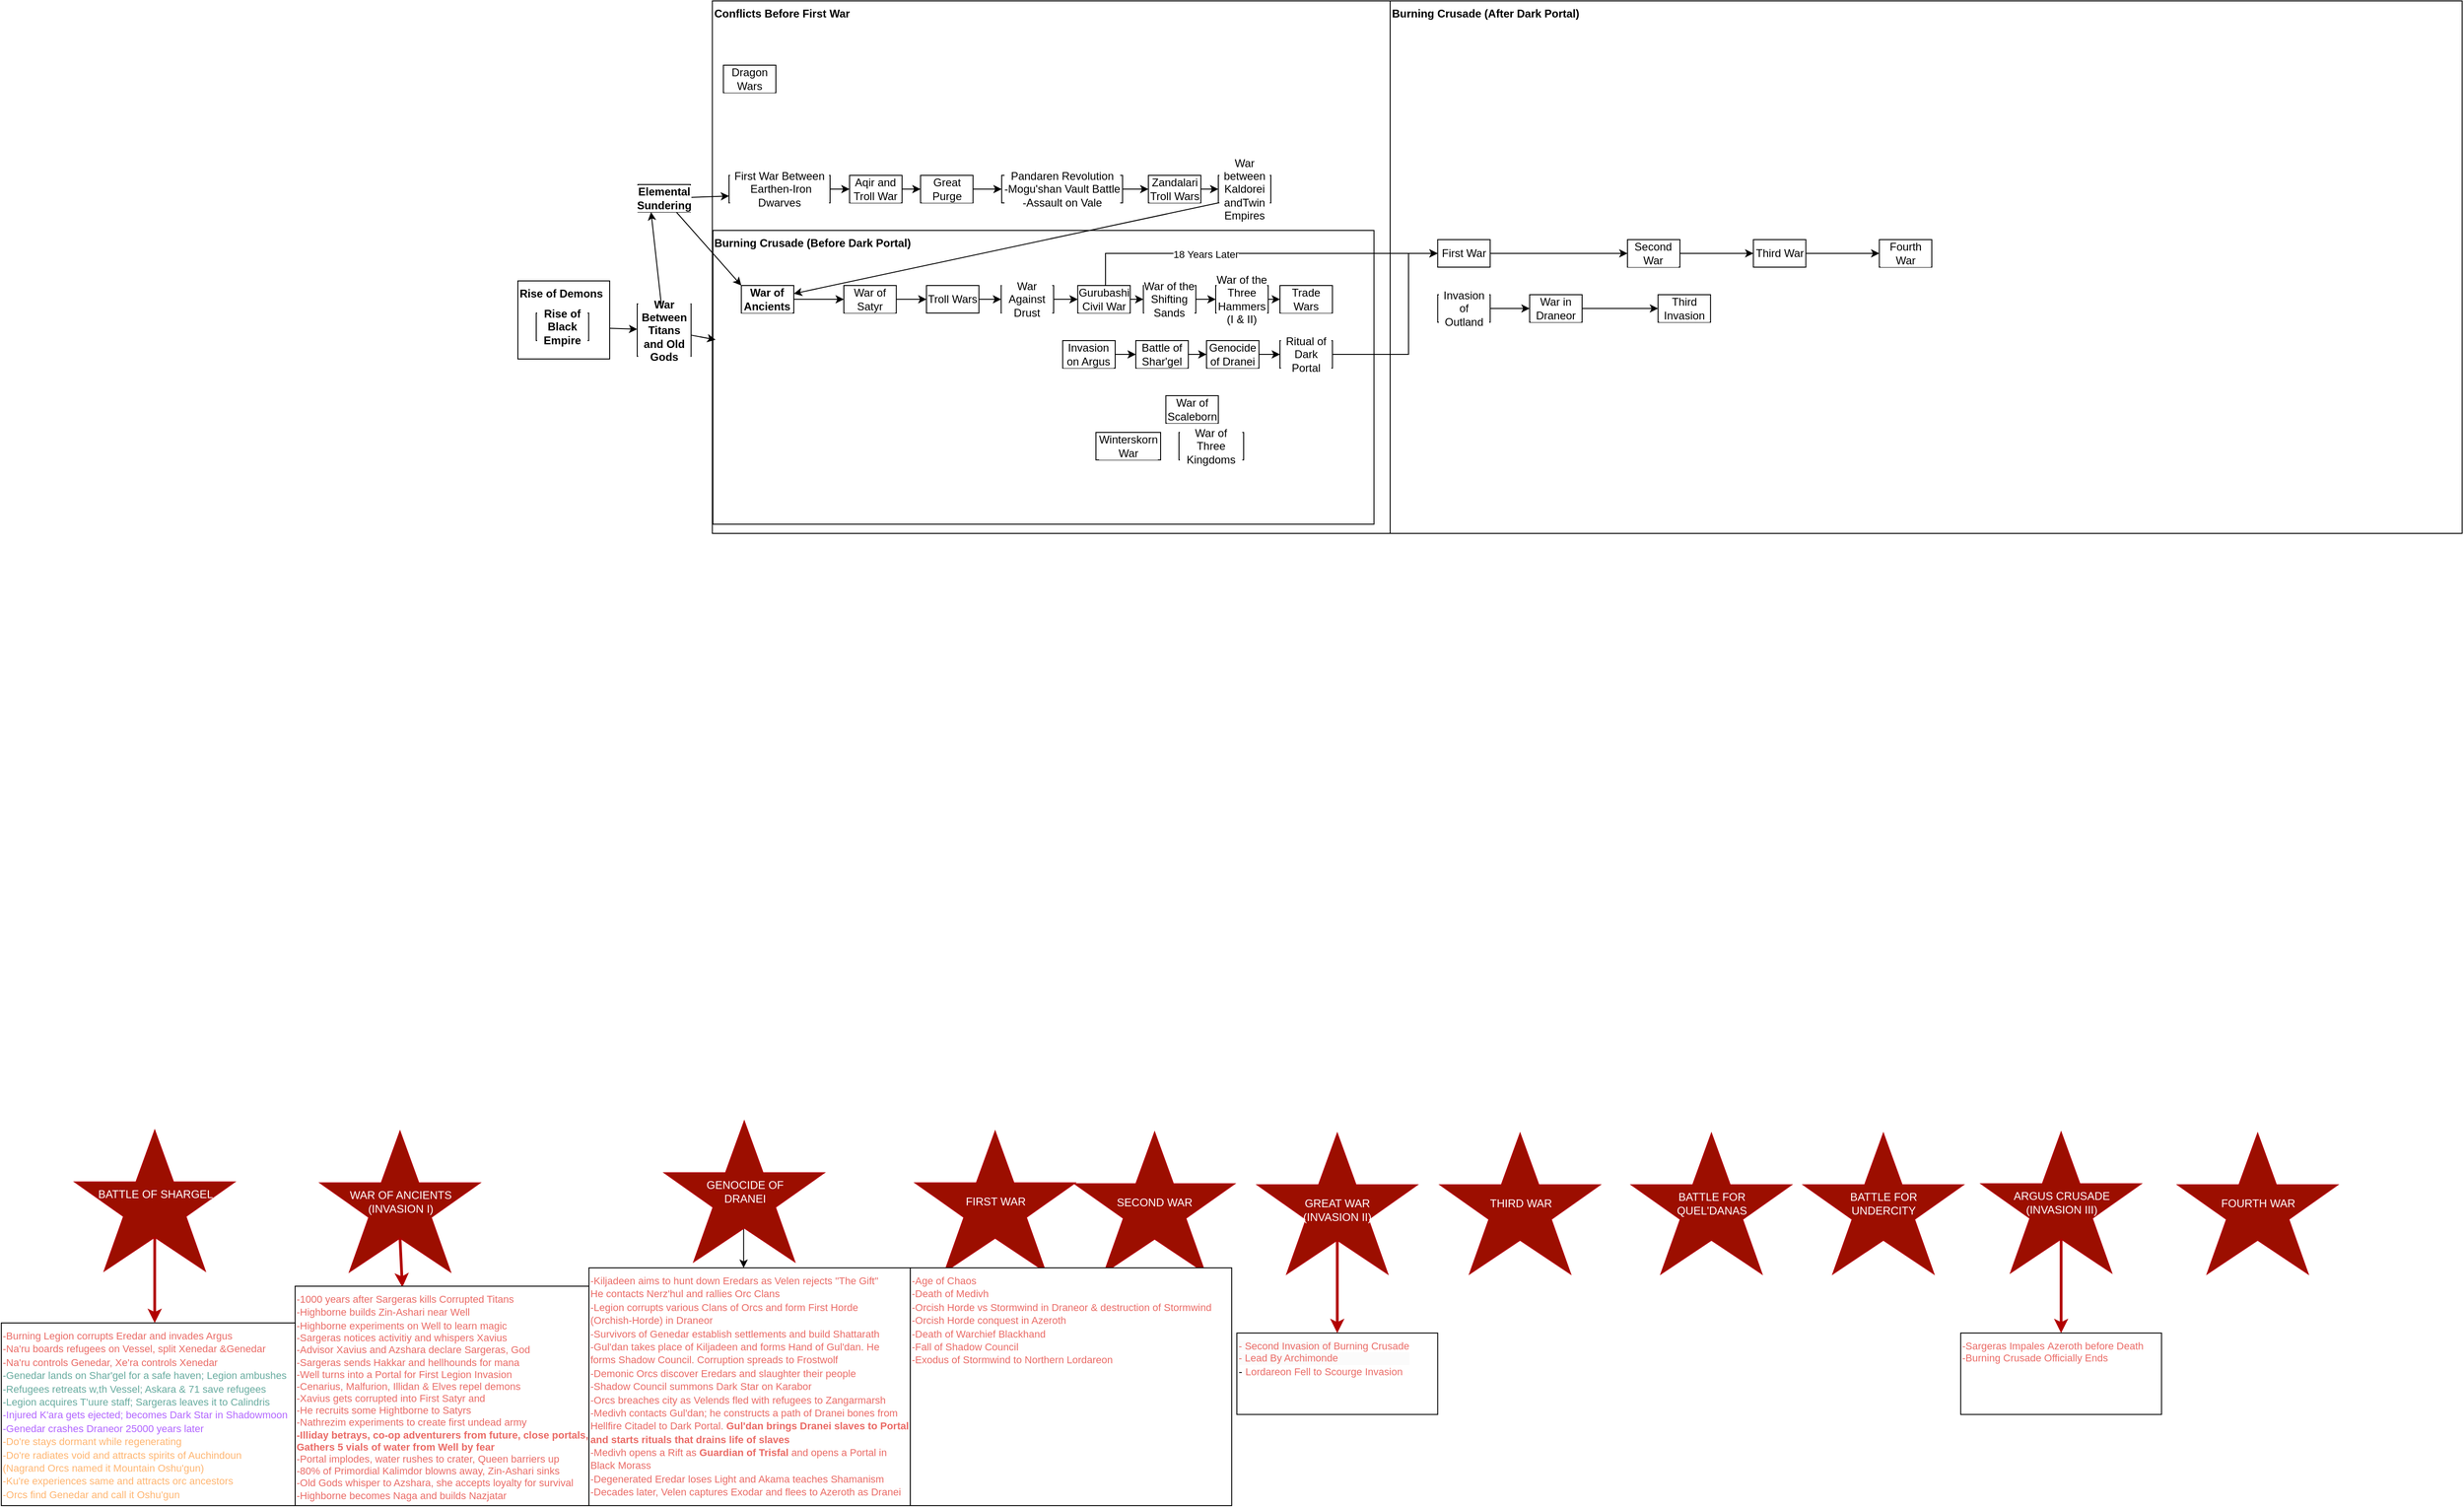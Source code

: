 <mxfile version="25.0.3">
  <diagram name="Page-1" id="KJoU3d3SJdPES4LQAqq6">
    <mxGraphModel dx="2691" dy="-2245" grid="1" gridSize="10" guides="1" tooltips="1" connect="1" arrows="1" fold="1" page="1" pageScale="1" pageWidth="850" pageHeight="1100" math="0" shadow="0">
      <root>
        <mxCell id="0" />
        <mxCell id="1" parent="0" />
        <mxCell id="0KqqUuabSOPp1zFiWMTm-103" style="edgeStyle=orthogonalEdgeStyle;rounded=0;orthogonalLoop=1;jettySize=auto;html=1;entryX=0;entryY=0.5;entryDx=0;entryDy=0;" edge="1" parent="1" target="0KqqUuabSOPp1zFiWMTm-91">
          <mxGeometry relative="1" as="geometry">
            <mxPoint x="1961.76" y="3780" as="sourcePoint" />
          </mxGeometry>
        </mxCell>
        <mxCell id="0KqqUuabSOPp1zFiWMTm-100" value="Burning Crusade (After Dark Portal)" style="rounded=0;whiteSpace=wrap;html=1;strokeColor=default;align=left;verticalAlign=top;fontFamily=Helvetica;fontSize=12;fontColor=#000000;labelBorderColor=none;labelBackgroundColor=default;fillColor=default;fontStyle=1" vertex="1" parent="1">
          <mxGeometry x="1420" y="3300" width="1167.47" height="580" as="geometry" />
        </mxCell>
        <mxCell id="0KqqUuabSOPp1zFiWMTm-1" value="Conflicts Before First War" style="rounded=0;whiteSpace=wrap;html=1;strokeColor=default;align=left;verticalAlign=top;fontFamily=Helvetica;fontSize=12;fontColor=#000000;labelBorderColor=none;labelBackgroundColor=default;fillColor=default;fontStyle=1" vertex="1" parent="1">
          <mxGeometry x="681.79" y="3300" width="738.21" height="580" as="geometry" />
        </mxCell>
        <mxCell id="0KqqUuabSOPp1zFiWMTm-2" value="Burning Crusade (Before Dark Portal)" style="rounded=0;whiteSpace=wrap;html=1;strokeColor=default;align=left;verticalAlign=top;fontFamily=Helvetica;fontSize=12;fontColor=#000000;labelBorderColor=none;labelBackgroundColor=default;fillColor=default;fontStyle=1" vertex="1" parent="1">
          <mxGeometry x="682.38" y="3550" width="720" height="320" as="geometry" />
        </mxCell>
        <mxCell id="0KqqUuabSOPp1zFiWMTm-5" style="edgeStyle=none;shape=connector;rounded=0;orthogonalLoop=1;jettySize=auto;html=1;strokeColor=default;align=center;verticalAlign=middle;fontFamily=Helvetica;fontSize=11;fontColor=default;labelBackgroundColor=default;endArrow=classic;fontStyle=1" edge="1" parent="1" source="0KqqUuabSOPp1zFiWMTm-6" target="0KqqUuabSOPp1zFiWMTm-7">
          <mxGeometry relative="1" as="geometry" />
        </mxCell>
        <mxCell id="0KqqUuabSOPp1zFiWMTm-7" value="War Between Titans and Old Gods" style="rounded=0;whiteSpace=wrap;html=1;strokeColor=default;align=center;verticalAlign=middle;fontFamily=Helvetica;fontSize=12;fontColor=#000000;labelBorderColor=none;labelBackgroundColor=default;fillColor=default;direction=south;fontStyle=1" vertex="1" parent="1">
          <mxGeometry x="600" y="3630" width="58.66" height="57.14" as="geometry" />
        </mxCell>
        <mxCell id="0KqqUuabSOPp1zFiWMTm-11" value="War of Ancients" style="rounded=0;whiteSpace=wrap;html=1;strokeColor=default;align=center;verticalAlign=middle;fontFamily=Helvetica;fontSize=12;fontColor=#000000;labelBorderColor=none;labelBackgroundColor=default;fillColor=default;fontStyle=1" vertex="1" parent="1">
          <mxGeometry x="713.37" y="3610" width="57.14" height="30" as="geometry" />
        </mxCell>
        <mxCell id="0KqqUuabSOPp1zFiWMTm-12" style="rounded=0;orthogonalLoop=1;jettySize=auto;html=1;entryX=0;entryY=0;entryDx=0;entryDy=0;" edge="1" parent="1" source="0KqqUuabSOPp1zFiWMTm-14" target="0KqqUuabSOPp1zFiWMTm-11">
          <mxGeometry relative="1" as="geometry" />
        </mxCell>
        <mxCell id="0KqqUuabSOPp1zFiWMTm-13" style="edgeStyle=none;shape=connector;rounded=0;orthogonalLoop=1;jettySize=auto;html=1;strokeColor=default;align=center;verticalAlign=middle;fontFamily=Helvetica;fontSize=11;fontColor=default;labelBackgroundColor=default;endArrow=classic;entryX=0;entryY=0.75;entryDx=0;entryDy=0;" edge="1" parent="1" source="0KqqUuabSOPp1zFiWMTm-14" target="0KqqUuabSOPp1zFiWMTm-42">
          <mxGeometry relative="1" as="geometry" />
        </mxCell>
        <mxCell id="0KqqUuabSOPp1zFiWMTm-14" value="Elemental Sundering" style="rounded=0;whiteSpace=wrap;html=1;strokeColor=default;align=center;verticalAlign=middle;fontFamily=Helvetica;fontSize=12;fontColor=#000000;labelBorderColor=none;labelBackgroundColor=default;fillColor=default;fontStyle=1" vertex="1" parent="1">
          <mxGeometry x="600.76" y="3500" width="57.14" height="30" as="geometry" />
        </mxCell>
        <mxCell id="0KqqUuabSOPp1zFiWMTm-28" style="edgeStyle=none;shape=connector;rounded=0;orthogonalLoop=1;jettySize=auto;html=1;strokeColor=default;align=center;verticalAlign=middle;fontFamily=Helvetica;fontSize=11;fontColor=default;labelBackgroundColor=default;endArrow=classic;exitX=0;exitY=1;exitDx=0;exitDy=0;" edge="1" parent="1" source="0KqqUuabSOPp1zFiWMTm-29" target="0KqqUuabSOPp1zFiWMTm-11">
          <mxGeometry relative="1" as="geometry" />
        </mxCell>
        <mxCell id="0KqqUuabSOPp1zFiWMTm-29" value="War between Kaldorei andTwin Empires" style="rounded=0;whiteSpace=wrap;html=1;strokeColor=default;align=center;verticalAlign=middle;fontFamily=Helvetica;fontSize=12;fontColor=#000000;labelBorderColor=none;labelBackgroundColor=default;fillColor=default;" vertex="1" parent="1">
          <mxGeometry x="1232.86" y="3490" width="57.14" height="30" as="geometry" />
        </mxCell>
        <mxCell id="0KqqUuabSOPp1zFiWMTm-30" value="" style="edgeStyle=none;shape=connector;rounded=0;orthogonalLoop=1;jettySize=auto;html=1;strokeColor=default;align=center;verticalAlign=middle;fontFamily=Helvetica;fontSize=11;fontColor=default;labelBackgroundColor=default;endArrow=classic;" edge="1" parent="1" source="0KqqUuabSOPp1zFiWMTm-31" target="0KqqUuabSOPp1zFiWMTm-46">
          <mxGeometry relative="1" as="geometry" />
        </mxCell>
        <mxCell id="0KqqUuabSOPp1zFiWMTm-31" value="War of Satyr" style="rounded=0;whiteSpace=wrap;html=1;strokeColor=default;align=center;verticalAlign=middle;fontFamily=Helvetica;fontSize=12;fontColor=#000000;labelBorderColor=none;labelBackgroundColor=default;fillColor=default;" vertex="1" parent="1">
          <mxGeometry x="825.0" y="3610" width="57.14" height="30" as="geometry" />
        </mxCell>
        <mxCell id="0KqqUuabSOPp1zFiWMTm-32" value="" style="edgeStyle=none;shape=connector;rounded=0;orthogonalLoop=1;jettySize=auto;html=1;strokeColor=default;align=center;verticalAlign=middle;fontFamily=Helvetica;fontSize=11;fontColor=default;labelBackgroundColor=default;endArrow=classic;" edge="1" parent="1" source="0KqqUuabSOPp1zFiWMTm-11" target="0KqqUuabSOPp1zFiWMTm-31">
          <mxGeometry relative="1" as="geometry" />
        </mxCell>
        <mxCell id="0KqqUuabSOPp1zFiWMTm-33" style="edgeStyle=none;shape=connector;rounded=0;orthogonalLoop=1;jettySize=auto;html=1;strokeColor=default;align=center;verticalAlign=middle;fontFamily=Helvetica;fontSize=11;fontColor=default;labelBackgroundColor=default;endArrow=classic;" edge="1" parent="1" source="0KqqUuabSOPp1zFiWMTm-34" target="0KqqUuabSOPp1zFiWMTm-29">
          <mxGeometry relative="1" as="geometry">
            <mxPoint x="1240" y="3505" as="targetPoint" />
          </mxGeometry>
        </mxCell>
        <mxCell id="0KqqUuabSOPp1zFiWMTm-34" value="Zandalari Troll Wars" style="rounded=0;whiteSpace=wrap;html=1;strokeColor=default;align=center;verticalAlign=middle;fontFamily=Helvetica;fontSize=12;fontColor=#000000;labelBorderColor=none;labelBackgroundColor=default;fillColor=default;" vertex="1" parent="1">
          <mxGeometry x="1156.71" y="3490" width="57.14" height="30" as="geometry" />
        </mxCell>
        <mxCell id="0KqqUuabSOPp1zFiWMTm-35" value="" style="edgeStyle=none;shape=connector;rounded=0;orthogonalLoop=1;jettySize=auto;html=1;strokeColor=default;align=center;verticalAlign=middle;fontFamily=Helvetica;fontSize=11;fontColor=default;labelBackgroundColor=default;endArrow=classic;" edge="1" parent="1" source="0KqqUuabSOPp1zFiWMTm-36" target="0KqqUuabSOPp1zFiWMTm-34">
          <mxGeometry relative="1" as="geometry" />
        </mxCell>
        <mxCell id="0KqqUuabSOPp1zFiWMTm-36" value="Pandaren Revolution&lt;div&gt;-Mogu&#39;shan Vault Battle&lt;/div&gt;&lt;div&gt;-Assault on Vale&lt;/div&gt;" style="rounded=0;whiteSpace=wrap;html=1;strokeColor=default;align=center;verticalAlign=middle;fontFamily=Helvetica;fontSize=12;fontColor=#000000;labelBorderColor=none;labelBackgroundColor=default;fillColor=default;" vertex="1" parent="1">
          <mxGeometry x="996.92" y="3490" width="131.65" height="30" as="geometry" />
        </mxCell>
        <mxCell id="0KqqUuabSOPp1zFiWMTm-37" value="" style="edgeStyle=none;shape=connector;rounded=0;orthogonalLoop=1;jettySize=auto;html=1;strokeColor=default;align=center;verticalAlign=middle;fontFamily=Helvetica;fontSize=11;fontColor=default;labelBackgroundColor=default;endArrow=classic;" edge="1" parent="1" source="0KqqUuabSOPp1zFiWMTm-38" target="0KqqUuabSOPp1zFiWMTm-36">
          <mxGeometry relative="1" as="geometry" />
        </mxCell>
        <mxCell id="0KqqUuabSOPp1zFiWMTm-38" value="Great Purge" style="rounded=0;whiteSpace=wrap;html=1;strokeColor=default;align=center;verticalAlign=middle;fontFamily=Helvetica;fontSize=12;fontColor=#000000;labelBorderColor=none;labelBackgroundColor=default;fillColor=default;" vertex="1" parent="1">
          <mxGeometry x="908.57" y="3490" width="57.14" height="30" as="geometry" />
        </mxCell>
        <mxCell id="0KqqUuabSOPp1zFiWMTm-39" style="edgeStyle=none;shape=connector;rounded=0;orthogonalLoop=1;jettySize=auto;html=1;entryX=0;entryY=0.5;entryDx=0;entryDy=0;strokeColor=default;align=center;verticalAlign=middle;fontFamily=Helvetica;fontSize=11;fontColor=default;labelBackgroundColor=default;endArrow=classic;" edge="1" parent="1" source="0KqqUuabSOPp1zFiWMTm-40" target="0KqqUuabSOPp1zFiWMTm-38">
          <mxGeometry relative="1" as="geometry" />
        </mxCell>
        <mxCell id="0KqqUuabSOPp1zFiWMTm-40" value="Aqir and Troll War" style="rounded=0;whiteSpace=wrap;html=1;strokeColor=default;align=center;verticalAlign=middle;fontFamily=Helvetica;fontSize=12;fontColor=#000000;labelBorderColor=none;labelBackgroundColor=default;fillColor=default;" vertex="1" parent="1">
          <mxGeometry x="831.25" y="3490" width="57.14" height="30" as="geometry" />
        </mxCell>
        <mxCell id="0KqqUuabSOPp1zFiWMTm-41" style="edgeStyle=none;shape=connector;rounded=0;orthogonalLoop=1;jettySize=auto;html=1;strokeColor=default;align=center;verticalAlign=middle;fontFamily=Helvetica;fontSize=11;fontColor=default;labelBackgroundColor=default;endArrow=classic;" edge="1" parent="1" source="0KqqUuabSOPp1zFiWMTm-42" target="0KqqUuabSOPp1zFiWMTm-40">
          <mxGeometry relative="1" as="geometry" />
        </mxCell>
        <mxCell id="0KqqUuabSOPp1zFiWMTm-42" value="First War Between&lt;div&gt;&amp;nbsp;Earthen-Iron Dwarves&lt;/div&gt;" style="rounded=0;whiteSpace=wrap;html=1;strokeColor=default;align=center;verticalAlign=middle;fontFamily=Helvetica;fontSize=12;fontColor=#000000;labelBorderColor=none;labelBackgroundColor=default;fillColor=default;" vertex="1" parent="1">
          <mxGeometry x="700" y="3490" width="110" height="30" as="geometry" />
        </mxCell>
        <mxCell id="0KqqUuabSOPp1zFiWMTm-43" style="edgeStyle=none;shape=connector;rounded=0;orthogonalLoop=1;jettySize=auto;html=1;entryX=0.25;entryY=1;entryDx=0;entryDy=0;strokeColor=default;align=center;verticalAlign=middle;fontFamily=Helvetica;fontSize=11;fontColor=default;labelBackgroundColor=default;endArrow=classic;" edge="1" parent="1" source="0KqqUuabSOPp1zFiWMTm-7" target="0KqqUuabSOPp1zFiWMTm-14">
          <mxGeometry relative="1" as="geometry" />
        </mxCell>
        <mxCell id="0KqqUuabSOPp1zFiWMTm-44" style="edgeStyle=none;shape=connector;rounded=0;orthogonalLoop=1;jettySize=auto;html=1;entryX=0.004;entryY=0.372;entryDx=0;entryDy=0;entryPerimeter=0;strokeColor=default;align=center;verticalAlign=middle;fontFamily=Helvetica;fontSize=11;fontColor=default;labelBackgroundColor=default;endArrow=classic;" edge="1" parent="1" source="0KqqUuabSOPp1zFiWMTm-7" target="0KqqUuabSOPp1zFiWMTm-2">
          <mxGeometry relative="1" as="geometry" />
        </mxCell>
        <mxCell id="0KqqUuabSOPp1zFiWMTm-45" value="" style="edgeStyle=none;shape=connector;rounded=0;orthogonalLoop=1;jettySize=auto;html=1;strokeColor=default;align=center;verticalAlign=middle;fontFamily=Helvetica;fontSize=11;fontColor=default;labelBackgroundColor=default;endArrow=classic;" edge="1" parent="1" source="0KqqUuabSOPp1zFiWMTm-46" target="0KqqUuabSOPp1zFiWMTm-48">
          <mxGeometry relative="1" as="geometry" />
        </mxCell>
        <mxCell id="0KqqUuabSOPp1zFiWMTm-46" value="Troll Wars" style="rounded=0;whiteSpace=wrap;html=1;strokeColor=default;align=center;verticalAlign=middle;fontFamily=Helvetica;fontSize=12;fontColor=#000000;labelBorderColor=none;labelBackgroundColor=default;fillColor=default;" vertex="1" parent="1">
          <mxGeometry x="915.0" y="3610" width="57.14" height="30" as="geometry" />
        </mxCell>
        <mxCell id="0KqqUuabSOPp1zFiWMTm-47" value="" style="edgeStyle=none;shape=connector;rounded=0;orthogonalLoop=1;jettySize=auto;html=1;strokeColor=default;align=center;verticalAlign=middle;fontFamily=Helvetica;fontSize=11;fontColor=default;labelBackgroundColor=default;endArrow=classic;" edge="1" parent="1" source="0KqqUuabSOPp1zFiWMTm-48" target="0KqqUuabSOPp1zFiWMTm-50">
          <mxGeometry relative="1" as="geometry" />
        </mxCell>
        <mxCell id="0KqqUuabSOPp1zFiWMTm-48" value="War Against Drust" style="rounded=0;whiteSpace=wrap;html=1;strokeColor=default;align=center;verticalAlign=middle;fontFamily=Helvetica;fontSize=12;fontColor=#000000;labelBorderColor=none;labelBackgroundColor=default;fillColor=default;" vertex="1" parent="1">
          <mxGeometry x="996.34" y="3610" width="57.14" height="30" as="geometry" />
        </mxCell>
        <mxCell id="0KqqUuabSOPp1zFiWMTm-49" value="" style="edgeStyle=none;shape=connector;rounded=0;orthogonalLoop=1;jettySize=auto;html=1;strokeColor=default;align=center;verticalAlign=middle;fontFamily=Helvetica;fontSize=11;fontColor=default;labelBackgroundColor=default;endArrow=classic;" edge="1" parent="1" source="0KqqUuabSOPp1zFiWMTm-50" target="0KqqUuabSOPp1zFiWMTm-52">
          <mxGeometry relative="1" as="geometry" />
        </mxCell>
        <mxCell id="0KqqUuabSOPp1zFiWMTm-117" style="edgeStyle=orthogonalEdgeStyle;rounded=0;orthogonalLoop=1;jettySize=auto;html=1;entryX=0;entryY=0.5;entryDx=0;entryDy=0;" edge="1" parent="1" source="0KqqUuabSOPp1zFiWMTm-50" target="0KqqUuabSOPp1zFiWMTm-107">
          <mxGeometry relative="1" as="geometry">
            <Array as="points">
              <mxPoint x="1110" y="3575" />
            </Array>
          </mxGeometry>
        </mxCell>
        <mxCell id="0KqqUuabSOPp1zFiWMTm-119" value="18 Years Later" style="edgeLabel;html=1;align=center;verticalAlign=middle;resizable=0;points=[];" vertex="1" connectable="0" parent="0KqqUuabSOPp1zFiWMTm-117">
          <mxGeometry x="-0.273" y="-1" relative="1" as="geometry">
            <mxPoint as="offset" />
          </mxGeometry>
        </mxCell>
        <mxCell id="0KqqUuabSOPp1zFiWMTm-50" value="Gurubashi Civil War" style="rounded=0;whiteSpace=wrap;html=1;strokeColor=default;align=center;verticalAlign=middle;fontFamily=Helvetica;fontSize=12;fontColor=#000000;labelBorderColor=none;labelBackgroundColor=default;fillColor=default;" vertex="1" parent="1">
          <mxGeometry x="1079.75" y="3610" width="57.14" height="30" as="geometry" />
        </mxCell>
        <mxCell id="0KqqUuabSOPp1zFiWMTm-51" value="" style="edgeStyle=none;shape=connector;rounded=0;orthogonalLoop=1;jettySize=auto;html=1;strokeColor=default;align=center;verticalAlign=middle;fontFamily=Helvetica;fontSize=11;fontColor=default;labelBackgroundColor=default;endArrow=classic;" edge="1" parent="1" source="0KqqUuabSOPp1zFiWMTm-52" target="0KqqUuabSOPp1zFiWMTm-54">
          <mxGeometry relative="1" as="geometry" />
        </mxCell>
        <mxCell id="0KqqUuabSOPp1zFiWMTm-52" value="War of the Shifting Sands" style="rounded=0;whiteSpace=wrap;html=1;strokeColor=default;align=center;verticalAlign=middle;fontFamily=Helvetica;fontSize=12;fontColor=#000000;labelBorderColor=none;labelBackgroundColor=default;fillColor=default;" vertex="1" parent="1">
          <mxGeometry x="1151.24" y="3610" width="57.14" height="30" as="geometry" />
        </mxCell>
        <mxCell id="0KqqUuabSOPp1zFiWMTm-53" value="" style="edgeStyle=none;shape=connector;rounded=0;orthogonalLoop=1;jettySize=auto;html=1;strokeColor=default;align=center;verticalAlign=middle;fontFamily=Helvetica;fontSize=11;fontColor=default;labelBackgroundColor=default;endArrow=classic;" edge="1" parent="1" source="0KqqUuabSOPp1zFiWMTm-54" target="0KqqUuabSOPp1zFiWMTm-55">
          <mxGeometry relative="1" as="geometry" />
        </mxCell>
        <mxCell id="0KqqUuabSOPp1zFiWMTm-54" value="War of the Three Hammers&lt;div&gt;(I &amp;amp; II)&lt;/div&gt;" style="rounded=0;whiteSpace=wrap;html=1;strokeColor=default;align=center;verticalAlign=middle;fontFamily=Helvetica;fontSize=12;fontColor=#000000;labelBorderColor=none;labelBackgroundColor=default;fillColor=default;" vertex="1" parent="1">
          <mxGeometry x="1230" y="3610" width="57.14" height="30" as="geometry" />
        </mxCell>
        <mxCell id="0KqqUuabSOPp1zFiWMTm-55" value="Trade Wars" style="rounded=0;whiteSpace=wrap;html=1;strokeColor=default;align=center;verticalAlign=middle;fontFamily=Helvetica;fontSize=12;fontColor=#000000;labelBorderColor=none;labelBackgroundColor=default;fillColor=default;" vertex="1" parent="1">
          <mxGeometry x="1300.0" y="3610" width="57.14" height="30" as="geometry" />
        </mxCell>
        <mxCell id="0KqqUuabSOPp1zFiWMTm-58" style="edgeStyle=orthogonalEdgeStyle;rounded=0;orthogonalLoop=1;jettySize=auto;html=1;entryX=0.522;entryY=0;entryDx=0;entryDy=0;exitX=0.5;exitY=0.76;exitDx=0;exitDy=0;exitPerimeter=0;entryPerimeter=0;strokeColor=#b20000;strokeWidth=3;" edge="1" parent="1" source="0KqqUuabSOPp1zFiWMTm-59" target="0KqqUuabSOPp1zFiWMTm-74">
          <mxGeometry relative="1" as="geometry">
            <Array as="points">
              <mxPoint x="74.41" y="4657" />
            </Array>
          </mxGeometry>
        </mxCell>
        <mxCell id="0KqqUuabSOPp1zFiWMTm-59" value="BATTLE OF SHARGEL&lt;div&gt;&lt;br&gt;&lt;/div&gt;" style="verticalLabelPosition=middle;verticalAlign=middle;html=1;shape=mxgraph.basic.star;fillColor=#9C0E00;strokeColor=#B20000;fontColor=#ffffff;labelPosition=center;align=center;" vertex="1" parent="1">
          <mxGeometry x="-12.84" y="4530" width="174.75" height="153.63" as="geometry" />
        </mxCell>
        <mxCell id="0KqqUuabSOPp1zFiWMTm-60" value="&lt;div&gt;WAR OF ANCIENTS&lt;/div&gt;&lt;div&gt;(INVASION I)&lt;/div&gt;" style="verticalLabelPosition=middle;verticalAlign=middle;html=1;shape=mxgraph.basic.star;fillColor=#9C0E00;strokeColor=#B20000;fontColor=#ffffff;labelPosition=center;align=center;" vertex="1" parent="1">
          <mxGeometry x="254.27" y="4531" width="174.75" height="153.63" as="geometry" />
        </mxCell>
        <mxCell id="0KqqUuabSOPp1zFiWMTm-61" value="" style="edgeStyle=none;shape=connector;rounded=0;orthogonalLoop=1;jettySize=auto;html=1;entryX=0.365;entryY=0.005;entryDx=0;entryDy=0;strokeColor=#B20000;align=center;verticalAlign=middle;fontFamily=Helvetica;fontSize=11;fontColor=#EA6B66;labelBackgroundColor=none;resizable=1;endArrow=classic;fillColor=#e51400;strokeWidth=3;exitX=0.5;exitY=0.76;exitDx=0;exitDy=0;exitPerimeter=0;entryPerimeter=0;" edge="1" parent="1" source="0KqqUuabSOPp1zFiWMTm-60" target="0KqqUuabSOPp1zFiWMTm-62">
          <mxGeometry x="0.2" y="-3" relative="1" as="geometry">
            <mxPoint as="offset" />
            <mxPoint x="347.41" y="4780" as="targetPoint" />
          </mxGeometry>
        </mxCell>
        <mxCell id="0KqqUuabSOPp1zFiWMTm-62" value="&lt;span style=&quot;color: rgb(234, 107, 102); font-size: 11px; text-wrap-mode: nowrap;&quot;&gt;-1000 years after Sargeras kills Corrupted Titans&lt;/span&gt;&lt;div&gt;&lt;font color=&quot;#ea6b66&quot;&gt;&lt;span style=&quot;font-size: 11px; text-wrap-mode: nowrap;&quot;&gt;-Highborne builds Zin-Ashari near Well&lt;br&gt;&lt;/span&gt;&lt;/font&gt;&lt;div&gt;&lt;span style=&quot;color: rgb(234, 107, 102); font-size: 11px; text-wrap-mode: nowrap;&quot;&gt;-Highborne e&lt;/span&gt;&lt;span style=&quot;color: rgb(234, 107, 102); font-size: 11px; text-wrap-mode: nowrap; background-color: initial;&quot;&gt;xperiments on Well to learn magic&lt;/span&gt;&lt;/div&gt;&lt;div&gt;&lt;div style=&quot;color: rgb(234, 107, 102); font-size: 11px; text-wrap-mode: nowrap;&quot;&gt;-Sargeras notices activitiy and whispers Xavius&lt;/div&gt;&lt;div style=&quot;color: rgb(234, 107, 102); font-size: 11px; text-wrap-mode: nowrap;&quot;&gt;-Advisor Xavius and Azshara declare Sargeras, God&lt;/div&gt;&lt;div style=&quot;color: rgb(234, 107, 102); font-size: 11px; text-wrap-mode: nowrap;&quot;&gt;-Sargeras sends Hakkar and hellhounds for mana&lt;span style=&quot;background-color: initial;&quot;&gt;&amp;nbsp;&lt;/span&gt;&lt;/div&gt;&lt;div style=&quot;color: rgb(234, 107, 102); font-size: 11px; text-wrap-mode: nowrap;&quot;&gt;-Well turns into a Portal for First Legion Invasion&lt;span style=&quot;background-color: initial;&quot;&gt;&amp;nbsp;&lt;/span&gt;&lt;/div&gt;&lt;div style=&quot;color: rgb(234, 107, 102); font-size: 11px; text-wrap-mode: nowrap;&quot;&gt;&lt;span style=&quot;background-color: initial;&quot;&gt;-Cenarius, Malfurion, Illidan &amp;amp; Elves repel demons&lt;/span&gt;&lt;/div&gt;&lt;div style=&quot;color: rgb(234, 107, 102); font-size: 11px; text-wrap-mode: nowrap;&quot;&gt;&lt;span style=&quot;background-color: initial;&quot;&gt;-Xavius gets corrupted into First Satyr and&lt;/span&gt;&lt;/div&gt;&lt;div style=&quot;color: rgb(234, 107, 102); font-size: 11px; text-wrap-mode: nowrap;&quot;&gt;&lt;span style=&quot;background-color: initial;&quot;&gt;-He recruits some Hightborne to Satyrs&lt;/span&gt;&lt;/div&gt;&lt;div style=&quot;color: rgb(234, 107, 102); font-size: 11px; text-wrap-mode: nowrap;&quot;&gt;&lt;span style=&quot;background-color: initial;&quot;&gt;-Nathrezim experiments to create first undead army&lt;/span&gt;&lt;/div&gt;&lt;div style=&quot;color: rgb(234, 107, 102); font-size: 11px; text-wrap-mode: nowrap;&quot;&gt;&lt;span style=&quot;background-color: initial;&quot;&gt;&lt;b&gt;-Illiday betrays, co-op adventurers from future, close portals,&lt;/b&gt;&lt;/span&gt;&lt;/div&gt;&lt;div style=&quot;color: rgb(234, 107, 102); font-size: 11px; text-wrap-mode: nowrap;&quot;&gt;&lt;span style=&quot;background-color: initial;&quot;&gt;&lt;b&gt;Gathers 5 vials of water from Well by fear&lt;/b&gt;&lt;/span&gt;&lt;/div&gt;&lt;div style=&quot;color: rgb(234, 107, 102); font-size: 11px; text-wrap-mode: nowrap;&quot;&gt;&lt;span style=&quot;background-color: initial;&quot;&gt;-Portal implodes, water rushes to crater, Queen barriers up&lt;span style=&quot;white-space: pre;&quot;&gt;&#x9;&lt;/span&gt;&lt;/span&gt;&lt;/div&gt;&lt;div style=&quot;color: rgb(234, 107, 102); font-size: 11px; text-wrap-mode: nowrap;&quot;&gt;-80% of Primordial Kalimdor blowns away,&amp;nbsp;&lt;span style=&quot;background-color: initial;&quot;&gt;Zin-Ashari sinks&lt;/span&gt;&lt;/div&gt;&lt;div style=&quot;color: rgb(234, 107, 102); font-size: 11px; text-wrap-mode: nowrap;&quot;&gt;&lt;span style=&quot;background-color: initial;&quot;&gt;-Old Gods whisper to Azshara, she accepts loyalty for survival&lt;/span&gt;&lt;/div&gt;&lt;div style=&quot;color: rgb(234, 107, 102); font-size: 11px; text-wrap-mode: nowrap;&quot;&gt;&lt;span style=&quot;background-color: initial;&quot;&gt;-Highborne becomes Naga and builds Nazjatar&lt;/span&gt;&lt;/div&gt;&lt;/div&gt;&lt;/div&gt;" style="whiteSpace=wrap;html=1;align=left;verticalAlign=top;" vertex="1" parent="1">
          <mxGeometry x="227.41" y="4700" width="320" height="239" as="geometry" />
        </mxCell>
        <mxCell id="0KqqUuabSOPp1zFiWMTm-63" value="FIRST WAR" style="verticalLabelPosition=middle;verticalAlign=middle;html=1;shape=mxgraph.basic.star;fillColor=#9C0E00;strokeColor=#B20000;fontColor=#ffffff;labelPosition=center;align=center;" vertex="1" parent="1">
          <mxGeometry x="902.41" y="4531" width="174.75" height="153.63" as="geometry" />
        </mxCell>
        <mxCell id="0KqqUuabSOPp1zFiWMTm-64" value="SECOND WAR" style="verticalLabelPosition=middle;verticalAlign=middle;html=1;shape=mxgraph.basic.star;fillColor=#9C0E00;strokeColor=#B20000;fontColor=#ffffff;labelPosition=center;align=center;" vertex="1" parent="1">
          <mxGeometry x="1076.12" y="4532" width="174.75" height="153.63" as="geometry" />
        </mxCell>
        <mxCell id="0KqqUuabSOPp1zFiWMTm-65" value="" style="edgeStyle=none;shape=connector;rounded=0;orthogonalLoop=1;jettySize=auto;html=1;strokeColor=#B20000;align=center;verticalAlign=middle;fontFamily=Helvetica;fontSize=11;fontColor=#EA6B66;labelBackgroundColor=none;resizable=1;endArrow=classic;fillColor=#e51400;strokeWidth=3;fontStyle=1;exitX=0.5;exitY=0.76;exitDx=0;exitDy=0;exitPerimeter=0;" edge="1" parent="1" source="0KqqUuabSOPp1zFiWMTm-66" target="0KqqUuabSOPp1zFiWMTm-67">
          <mxGeometry relative="1" as="geometry">
            <mxPoint x="1359.78" y="4741" as="targetPoint" />
          </mxGeometry>
        </mxCell>
        <mxCell id="0KqqUuabSOPp1zFiWMTm-66" value="&lt;div&gt;&lt;span style=&quot;background-color: initial;&quot;&gt;&lt;font&gt;&lt;br&gt;&lt;/font&gt;&lt;/span&gt;&lt;/div&gt;&lt;div&gt;&lt;span style=&quot;background-color: initial;&quot;&gt;&lt;font&gt;GREAT WAR&lt;/font&gt;&lt;/span&gt;&lt;/div&gt;&lt;div&gt;&lt;font&gt;(INVASION II)&lt;/font&gt;&lt;/div&gt;" style="verticalLabelPosition=middle;verticalAlign=middle;html=1;shape=mxgraph.basic.star;fillColor=#9C0E00;strokeColor=#B20000;fontColor=#ffffff;labelPosition=center;align=center;" vertex="1" parent="1">
          <mxGeometry x="1275.03" y="4533.18" width="174.75" height="153.63" as="geometry" />
        </mxCell>
        <mxCell id="0KqqUuabSOPp1zFiWMTm-67" value="&lt;span style=&quot;color: rgb(234, 107, 102); font-family: Helvetica; font-size: 11px; font-style: normal; font-variant-ligatures: normal; font-variant-caps: normal; letter-spacing: normal; orphans: 2; text-indent: 0px; text-transform: none; widows: 2; word-spacing: 0px; -webkit-text-stroke-width: 0px; white-space: nowrap; background-color: rgb(251, 251, 251); text-decoration-thickness: initial; text-decoration-style: initial; text-decoration-color: initial; float: none; display: inline !important;&quot;&gt;- Second Invasion of&amp;nbsp;&lt;/span&gt;&lt;span style=&quot;color: rgb(234, 107, 102); font-size: 11px; text-wrap-mode: nowrap;&quot;&gt;Burning Crusade&lt;/span&gt;&lt;div style=&quot;forced-color-adjust: none; color: rgb(234, 107, 102); font-family: Helvetica; font-size: 11px; font-style: normal; font-variant-ligatures: normal; font-variant-caps: normal; letter-spacing: normal; orphans: 2; text-indent: 0px; text-transform: none; widows: 2; word-spacing: 0px; -webkit-text-stroke-width: 0px; white-space: nowrap; background-color: rgb(251, 251, 251); text-decoration-thickness: initial; text-decoration-style: initial; text-decoration-color: initial;&quot;&gt;- Lead By Archimonde&lt;/div&gt;&lt;div&gt;-&amp;nbsp;&lt;span style=&quot;color: rgb(234, 107, 102); font-size: 11px; text-align: center; text-wrap-mode: nowrap; background-color: initial;&quot;&gt;Lordareon Fell to&amp;nbsp;&lt;/span&gt;&lt;span style=&quot;color: rgb(234, 107, 102); font-size: 11px; text-align: center; text-wrap-mode: nowrap; background-color: initial;&quot;&gt;Scourge Invasion&lt;/span&gt;&lt;/div&gt;" style="whiteSpace=wrap;html=1;align=left;verticalAlign=top;fontStyle=0" vertex="1" parent="1">
          <mxGeometry x="1253.05" y="4751" width="218.71" height="88.71" as="geometry" />
        </mxCell>
        <mxCell id="0KqqUuabSOPp1zFiWMTm-68" value="THIRD WAR" style="verticalLabelPosition=middle;verticalAlign=middle;html=1;shape=mxgraph.basic.star;fillColor=#9C0E00;strokeColor=#B20000;fontColor=#ffffff;labelPosition=center;align=center;" vertex="1" parent="1">
          <mxGeometry x="1474.14" y="4533.18" width="174.75" height="153.63" as="geometry" />
        </mxCell>
        <mxCell id="0KqqUuabSOPp1zFiWMTm-69" value="BATTLE FOR&lt;div&gt;QUEL&#39;DANAS&lt;/div&gt;" style="verticalLabelPosition=middle;verticalAlign=middle;html=1;shape=mxgraph.basic.star;fillColor=#9C0E00;strokeColor=#B20000;fontColor=#ffffff;labelPosition=center;align=center;" vertex="1" parent="1">
          <mxGeometry x="1682.53" y="4533.18" width="174.75" height="153.63" as="geometry" />
        </mxCell>
        <mxCell id="0KqqUuabSOPp1zFiWMTm-70" value="BATTLE FOR&lt;div&gt;UNDERCITY&lt;/div&gt;" style="verticalLabelPosition=middle;verticalAlign=middle;html=1;shape=mxgraph.basic.star;fillColor=#9C0E00;strokeColor=#B20000;fontColor=#ffffff;labelPosition=center;align=center;" vertex="1" parent="1">
          <mxGeometry x="1869.78" y="4533.18" width="174.75" height="153.63" as="geometry" />
        </mxCell>
        <mxCell id="0KqqUuabSOPp1zFiWMTm-71" value="" style="edgeStyle=none;shape=connector;rounded=0;orthogonalLoop=1;jettySize=auto;html=1;strokeColor=#b20000;align=center;verticalAlign=middle;fontFamily=Helvetica;fontSize=11;fontColor=#EA6B66;labelBackgroundColor=none;resizable=1;endArrow=classic;fillColor=#e51400;strokeWidth=3;exitX=0.5;exitY=0.76;exitDx=0;exitDy=0;exitPerimeter=0;" edge="1" parent="1" source="0KqqUuabSOPp1zFiWMTm-72" target="0KqqUuabSOPp1zFiWMTm-73">
          <mxGeometry relative="1" as="geometry">
            <mxPoint x="2142.36" y="4787" as="targetPoint" />
          </mxGeometry>
        </mxCell>
        <mxCell id="0KqqUuabSOPp1zFiWMTm-72" value="&lt;div&gt;ARGUS CRUSADE&lt;/div&gt;&lt;div&gt;(INVASION III)&lt;/div&gt;" style="verticalLabelPosition=middle;verticalAlign=middle;html=1;shape=mxgraph.basic.star;fillColor=#9C0E00;strokeColor=#B20000;fontColor=#ffffff;labelPosition=center;align=center;" vertex="1" parent="1">
          <mxGeometry x="2063.36" y="4532" width="174.75" height="153.63" as="geometry" />
        </mxCell>
        <mxCell id="0KqqUuabSOPp1zFiWMTm-73" value="&lt;span style=&quot;color: rgb(234, 107, 102); font-size: 11px; text-wrap-mode: nowrap;&quot;&gt;-Sargeras Impales&lt;/span&gt;&lt;span style=&quot;color: rgb(234, 107, 102); font-size: 11px; text-wrap-mode: nowrap; background-color: initial;&quot;&gt;&amp;nbsp;Azeroth before Death&lt;/span&gt;&lt;div style=&quot;color: rgb(234, 107, 102); font-size: 11px; text-wrap-mode: nowrap;&quot;&gt;-Burning Crusade Officially Ends&lt;/div&gt;" style="whiteSpace=wrap;html=1;align=left;verticalAlign=top;fontStyle=0" vertex="1" parent="1">
          <mxGeometry x="2041.38" y="4751" width="218.71" height="88.71" as="geometry" />
        </mxCell>
        <mxCell id="0KqqUuabSOPp1zFiWMTm-74" value="&lt;font color=&quot;#ea6b66&quot;&gt;&lt;span style=&quot;font-size: 11px; text-wrap-mode: nowrap;&quot;&gt;-Burning Legion corrupts Eredar and invades Argus&lt;/span&gt;&lt;/font&gt;&lt;div&gt;&lt;font color=&quot;#ea6b66&quot;&gt;&lt;span style=&quot;font-size: 11px; text-wrap-mode: nowrap;&quot;&gt;-Na&#39;ru boards refugees on Vessel, split&amp;nbsp;&lt;/span&gt;&lt;/font&gt;&lt;span style=&quot;font-size: 11px; text-wrap-mode: nowrap; color: rgb(234, 107, 102); background-color: initial;&quot;&gt;Xenedar &amp;amp;Genedar&lt;/span&gt;&lt;/div&gt;&lt;div&gt;&lt;font color=&quot;#ea6b66&quot;&gt;&lt;span style=&quot;font-size: 11px; text-wrap-mode: nowrap;&quot;&gt;-Na&#39;ru controls Genedar, Xe&#39;ra controls Xenedar&lt;/span&gt;&lt;/font&gt;&lt;/div&gt;&lt;div&gt;&lt;span style=&quot;font-size: 11px; text-wrap-mode: nowrap;&quot;&gt;&lt;font color=&quot;#67ab9f&quot;&gt;-Genedar lands on Shar&#39;gel for a safe haven; Legion ambushes&lt;/font&gt;&lt;/span&gt;&lt;/div&gt;&lt;div&gt;&lt;span style=&quot;font-size: 11px; text-wrap-mode: nowrap;&quot;&gt;&lt;font color=&quot;#67ab9f&quot;&gt;-Refugees retreats w,th Vessel; Askara &amp;amp; 71 save refugees&lt;/font&gt;&lt;/span&gt;&lt;/div&gt;&lt;div&gt;&lt;span style=&quot;font-size: 11px; text-wrap-mode: nowrap;&quot;&gt;&lt;font color=&quot;#67ab9f&quot;&gt;-Legion acquires T&#39;uure staff; Sargeras leaves it to Calindris&lt;/font&gt;&lt;/span&gt;&lt;/div&gt;&lt;div&gt;&lt;span style=&quot;font-size: 11px; text-wrap-mode: nowrap;&quot;&gt;&lt;font color=&quot;#b266ff&quot;&gt;-Injured K&#39;ara gets ejected; becomes Dark Star in Shadowmoon&lt;br&gt;&lt;/font&gt;&lt;/span&gt;&lt;div&gt;&lt;div&gt;&lt;div&gt;&lt;span style=&quot;font-size: 11px; text-wrap-mode: nowrap;&quot;&gt;&lt;font color=&quot;#b266ff&quot;&gt;-Genedar crashes Draneor 25000 years later&lt;/font&gt;&lt;/span&gt;&lt;/div&gt;&lt;div&gt;&lt;span style=&quot;font-size: 11px; text-wrap-mode: nowrap;&quot;&gt;&lt;font color=&quot;#ffb570&quot;&gt;-Do&#39;re stays dormant while regenerating&lt;/font&gt;&lt;/span&gt;&lt;/div&gt;&lt;div&gt;&lt;span style=&quot;font-size: 11px; text-wrap-mode: nowrap;&quot;&gt;&lt;font color=&quot;#ffb570&quot;&gt;-Do&#39;re radiates void and attracts spirits of Auchindoun&lt;/font&gt;&lt;/span&gt;&lt;/div&gt;&lt;div&gt;&lt;span style=&quot;font-size: 11px; text-wrap-mode: nowrap;&quot;&gt;&lt;font color=&quot;#ffb570&quot;&gt;(Nagrand Orcs named it Mountain Oshu&#39;gun)&lt;/font&gt;&lt;/span&gt;&lt;/div&gt;&lt;div&gt;&lt;span style=&quot;font-size: 11px; text-wrap-mode: nowrap;&quot;&gt;&lt;font color=&quot;#ffb570&quot;&gt;-Ku&#39;re experiences same and attracts orc ancestors&lt;/font&gt;&lt;/span&gt;&lt;/div&gt;&lt;div&gt;&lt;font color=&quot;#ffb570&quot;&gt;&lt;span style=&quot;font-size: 11px; text-wrap-mode: nowrap;&quot;&gt;-Orcs find Genedar and call it&amp;nbsp;&lt;/span&gt;&lt;span style=&quot;font-size: 11px; text-wrap-mode: nowrap; background-color: initial;&quot;&gt;Oshu&#39;gun&lt;/span&gt;&lt;/font&gt;&lt;/div&gt;&lt;/div&gt;&lt;/div&gt;&lt;/div&gt;" style="html=1;align=left;verticalAlign=top;whiteSpace=wrap;" vertex="1" parent="1">
          <mxGeometry x="-92.55" y="4740" width="320" height="199" as="geometry" />
        </mxCell>
        <mxCell id="0KqqUuabSOPp1zFiWMTm-75" style="edgeStyle=orthogonalEdgeStyle;rounded=0;orthogonalLoop=1;jettySize=auto;html=1;exitX=0.496;exitY=0.747;exitDx=0;exitDy=0;exitPerimeter=0;" edge="1" parent="1" source="0KqqUuabSOPp1zFiWMTm-76" target="0KqqUuabSOPp1zFiWMTm-77">
          <mxGeometry relative="1" as="geometry">
            <Array as="points">
              <mxPoint x="716.41" y="4680" />
              <mxPoint x="716.41" y="4680" />
            </Array>
          </mxGeometry>
        </mxCell>
        <mxCell id="0KqqUuabSOPp1zFiWMTm-76" value="GENOCIDE OF&lt;div&gt;DRANEI&lt;/div&gt;" style="verticalLabelPosition=middle;verticalAlign=middle;html=1;shape=mxgraph.basic.star;fillColor=#9C0E00;strokeColor=#B20000;fontColor=#ffffff;labelPosition=center;align=center;" vertex="1" parent="1">
          <mxGeometry x="629.2" y="4520" width="174.75" height="153.63" as="geometry" />
        </mxCell>
        <mxCell id="0KqqUuabSOPp1zFiWMTm-77" value="&lt;div&gt;&lt;font color=&quot;#ea6b66&quot;&gt;&lt;span style=&quot;font-size: 11px; text-wrap-mode: nowrap;&quot;&gt;-Kiljadeen aims to hunt down Eredars as Velen rejects &quot;The Gift&quot;&lt;/span&gt;&lt;/font&gt;&lt;/div&gt;&lt;div&gt;&lt;font color=&quot;#ea6b66&quot;&gt;&lt;span style=&quot;font-size: 11px; text-wrap-mode: nowrap;&quot;&gt;He contacts Nerz&#39;hul and rallies Orc Clans&lt;/span&gt;&lt;/font&gt;&lt;/div&gt;&lt;div&gt;&lt;font color=&quot;#ea6b66&quot;&gt;&lt;span style=&quot;font-size: 11px; text-wrap-mode: nowrap;&quot;&gt;-Legion corrupts various Clans of Orcs and form&amp;nbsp;&lt;/span&gt;&lt;/font&gt;&lt;font style=&quot;background-color: initial;&quot; color=&quot;#ea6b66&quot;&gt;&lt;span style=&quot;font-size: 11px; text-wrap-mode: nowrap;&quot;&gt;First&amp;nbsp;&lt;/span&gt;&lt;/font&gt;&lt;span style=&quot;background-color: initial; text-wrap-mode: nowrap; color: rgb(234, 107, 102); font-size: 11px;&quot;&gt;Horde&amp;nbsp;&lt;/span&gt;&lt;/div&gt;&lt;div&gt;&lt;span style=&quot;background-color: initial; text-wrap-mode: nowrap; color: rgb(234, 107, 102); font-size: 11px;&quot;&gt;(&lt;/span&gt;&lt;font style=&quot;background-color: initial;&quot; color=&quot;#ea6b66&quot;&gt;&lt;span style=&quot;font-size: 11px; text-wrap-mode: nowrap;&quot;&gt;Orchish-Horde) in&amp;nbsp;&lt;/span&gt;&lt;/font&gt;&lt;span style=&quot;background-color: initial; text-wrap-mode: nowrap; font-size: 11px; color: rgb(234, 107, 102);&quot;&gt;Draneor&lt;/span&gt;&lt;/div&gt;&lt;div&gt;&lt;span style=&quot;background-color: initial; text-wrap-mode: nowrap; font-size: 11px; color: rgb(234, 107, 102);&quot;&gt;-Survivors of Genedar establish settlements and build Shattarath&lt;/span&gt;&lt;/div&gt;&lt;div&gt;&lt;span style=&quot;background-color: initial; text-wrap-mode: nowrap; font-size: 11px; color: rgb(234, 107, 102);&quot;&gt;-Gul&#39;dan takes place of Kiljadeen and forms Hand of Gul&#39;dan. He&lt;/span&gt;&lt;/div&gt;&lt;div&gt;&lt;span style=&quot;background-color: initial; text-wrap-mode: nowrap; font-size: 11px; color: rgb(234, 107, 102);&quot;&gt;forms Shadow Council. Corruption spreads to Frostwolf&lt;/span&gt;&lt;/div&gt;&lt;div&gt;&lt;span style=&quot;background-color: initial; text-wrap-mode: nowrap; font-size: 11px; color: rgb(234, 107, 102);&quot;&gt;-Demonic Orcs discover Eredars and slaughter their people&lt;/span&gt;&lt;/div&gt;&lt;div&gt;&lt;span style=&quot;background-color: initial; color: rgb(234, 107, 102); font-size: 11px; text-wrap-mode: nowrap;&quot;&gt;-Shadow Council summons Dark Star on Karabor&lt;/span&gt;&lt;/div&gt;&lt;div&gt;&lt;span style=&quot;text-wrap-mode: nowrap; background-color: initial; font-size: 11px; color: rgb(234, 107, 102);&quot;&gt;-Orcs breaches city as Velends fled with refugees to Zangarmarsh&lt;/span&gt;&lt;/div&gt;&lt;div&gt;&lt;span style=&quot;text-wrap-mode: nowrap; background-color: initial; color: rgb(234, 107, 102); font-size: 11px;&quot;&gt;-Medivh contacts Gul&#39;dan; he constructs a path of&amp;nbsp;&lt;/span&gt;&lt;span style=&quot;background-color: initial; color: rgb(234, 107, 102); font-size: 11px; text-wrap-mode: nowrap;&quot;&gt;Dranei bones from&amp;nbsp;&lt;/span&gt;&lt;/div&gt;&lt;div&gt;&lt;span style=&quot;background-color: initial; color: rgb(234, 107, 102); font-size: 11px; text-wrap-mode: nowrap;&quot;&gt;Hellfire Citadel to Dark Portal. &lt;b&gt;Gul&#39;dan brings Dranei slaves to Portal&lt;/b&gt;&lt;/span&gt;&lt;/div&gt;&lt;div&gt;&lt;span style=&quot;background-color: initial; color: rgb(234, 107, 102); font-size: 11px; text-wrap-mode: nowrap;&quot;&gt;&lt;b&gt;and starts rituals that drains life of slaves&lt;/b&gt;&amp;nbsp;&lt;/span&gt;&lt;/div&gt;&lt;div&gt;&lt;span style=&quot;background-color: initial; color: rgb(234, 107, 102); font-size: 11px; text-wrap-mode: nowrap;&quot;&gt;-Medivh opens a Rift as&amp;nbsp;&lt;b&gt;Guardian of Trisfal&lt;/b&gt;&amp;nbsp;and opens a Portal in&amp;nbsp;&lt;/span&gt;&lt;/div&gt;&lt;div&gt;&lt;span style=&quot;background-color: initial; color: rgb(234, 107, 102); font-size: 11px; text-wrap-mode: nowrap;&quot;&gt;Black Morass&lt;/span&gt;&lt;/div&gt;&lt;div&gt;&lt;span style=&quot;background-color: initial; color: rgb(234, 107, 102); font-size: 11px; text-wrap-mode: nowrap;&quot;&gt;-Degenerated Eredar loses Light and Akama teaches Shamanism&lt;/span&gt;&lt;/div&gt;&lt;div&gt;&lt;span style=&quot;background-color: initial; color: rgb(234, 107, 102); font-size: 11px; text-wrap-mode: nowrap;&quot;&gt;-Decades later, Velen captures Exodar and flees to Azeroth as Dranei&lt;/span&gt;&lt;/div&gt;" style="html=1;align=left;verticalAlign=top;whiteSpace=wrap;" vertex="1" parent="1">
          <mxGeometry x="547.41" y="4680" width="350" height="259" as="geometry" />
        </mxCell>
        <mxCell id="0KqqUuabSOPp1zFiWMTm-78" value="&lt;div&gt;&lt;span style=&quot;font-size: 11px; text-wrap-mode: nowrap; color: rgb(234, 107, 102); background-color: initial;&quot;&gt;-Age of Chaos&amp;nbsp;&lt;/span&gt;&lt;/div&gt;&lt;div&gt;&lt;font color=&quot;#ea6b66&quot;&gt;&lt;span style=&quot;font-size: 11px; text-wrap-mode: nowrap;&quot;&gt;-Death of Medivh&lt;/span&gt;&lt;/font&gt;&lt;/div&gt;&lt;div&gt;&lt;span style=&quot;color: rgb(234, 107, 102); font-size: 11px; text-wrap-mode: nowrap;&quot;&gt;-Orcish Horde vs Stormwind in Draneor &amp;amp; d&lt;/span&gt;&lt;span style=&quot;font-size: 11px; text-wrap-mode: nowrap; color: rgb(234, 107, 102); background-color: initial;&quot;&gt;estruction of Stormwind&lt;/span&gt;&lt;/div&gt;&lt;div&gt;&lt;font color=&quot;#ea6b66&quot;&gt;&lt;span style=&quot;font-size: 11px; text-wrap-mode: nowrap;&quot;&gt;-Orcish Horde conquest in Azeroth&lt;/span&gt;&lt;/font&gt;&lt;/div&gt;&lt;div&gt;&lt;font color=&quot;#ea6b66&quot;&gt;&lt;span style=&quot;font-size: 11px; text-wrap-mode: nowrap;&quot;&gt;-Death of Warchief Blackhand&lt;/span&gt;&lt;/font&gt;&lt;/div&gt;&lt;div&gt;&lt;font color=&quot;#ea6b66&quot;&gt;&lt;span style=&quot;font-size: 11px; text-wrap-mode: nowrap;&quot;&gt;-Fall of Shadow Council&lt;/span&gt;&lt;/font&gt;&lt;/div&gt;&lt;div&gt;&lt;font color=&quot;#ea6b66&quot;&gt;&lt;span style=&quot;font-size: 11px; text-wrap-mode: nowrap;&quot;&gt;-Exodus of Stormwind to Northern Lordareon&lt;/span&gt;&lt;/font&gt;&lt;/div&gt;&lt;div&gt;&lt;br&gt;&lt;/div&gt;" style="html=1;align=left;verticalAlign=top;whiteSpace=wrap;" vertex="1" parent="1">
          <mxGeometry x="897.41" y="4680" width="350" height="259" as="geometry" />
        </mxCell>
        <mxCell id="0KqqUuabSOPp1zFiWMTm-79" value="FOURTH WAR" style="verticalLabelPosition=middle;verticalAlign=middle;html=1;shape=mxgraph.basic.star;fillColor=#9C0E00;strokeColor=#B20000;fontColor=#ffffff;labelPosition=center;align=center;" vertex="1" parent="1">
          <mxGeometry x="2277.41" y="4533.18" width="174.75" height="153.63" as="geometry" />
        </mxCell>
        <mxCell id="0KqqUuabSOPp1zFiWMTm-80" value="Dragon Wars" style="rounded=0;whiteSpace=wrap;html=1;strokeColor=default;align=center;verticalAlign=middle;fontFamily=Helvetica;fontSize=12;fontColor=#000000;labelBorderColor=none;labelBackgroundColor=default;fillColor=default;" vertex="1" parent="1">
          <mxGeometry x="693.84" y="3370" width="57.14" height="30" as="geometry" />
        </mxCell>
        <mxCell id="0KqqUuabSOPp1zFiWMTm-113" value="" style="edgeStyle=orthogonalEdgeStyle;rounded=0;orthogonalLoop=1;jettySize=auto;html=1;" edge="1" parent="1" source="0KqqUuabSOPp1zFiWMTm-82" target="0KqqUuabSOPp1zFiWMTm-112">
          <mxGeometry relative="1" as="geometry" />
        </mxCell>
        <mxCell id="0KqqUuabSOPp1zFiWMTm-82" value="Battle of Shar&#39;gel" style="rounded=0;whiteSpace=wrap;html=1;strokeColor=default;align=center;verticalAlign=middle;fontFamily=Helvetica;fontSize=12;fontColor=#000000;labelBorderColor=none;labelBackgroundColor=default;fillColor=default;" vertex="1" parent="1">
          <mxGeometry x="1143.0" y="3670" width="57.14" height="30" as="geometry" />
        </mxCell>
        <mxCell id="0KqqUuabSOPp1zFiWMTm-83" value="War of Scaleborn" style="rounded=0;whiteSpace=wrap;html=1;strokeColor=default;align=center;verticalAlign=middle;fontFamily=Helvetica;fontSize=12;fontColor=#000000;labelBorderColor=none;labelBackgroundColor=default;fillColor=default;" vertex="1" parent="1">
          <mxGeometry x="1175.72" y="3730" width="57.14" height="30" as="geometry" />
        </mxCell>
        <mxCell id="0KqqUuabSOPp1zFiWMTm-84" value="Winterskorn&lt;div&gt;War&lt;/div&gt;" style="rounded=0;whiteSpace=wrap;html=1;strokeColor=default;align=center;verticalAlign=middle;fontFamily=Helvetica;fontSize=12;fontColor=#000000;labelBorderColor=none;labelBackgroundColor=default;fillColor=default;" vertex="1" parent="1">
          <mxGeometry x="1099.57" y="3770" width="70.43" height="30" as="geometry" />
        </mxCell>
        <mxCell id="0KqqUuabSOPp1zFiWMTm-85" value="War of Three Kingdoms" style="rounded=0;whiteSpace=wrap;html=1;strokeColor=default;align=center;verticalAlign=middle;fontFamily=Helvetica;fontSize=12;fontColor=#000000;labelBorderColor=none;labelBackgroundColor=default;fillColor=default;" vertex="1" parent="1">
          <mxGeometry x="1190" y="3770" width="70.43" height="30" as="geometry" />
        </mxCell>
        <mxCell id="0KqqUuabSOPp1zFiWMTm-90" value="" style="edgeStyle=orthogonalEdgeStyle;rounded=0;orthogonalLoop=1;jettySize=auto;html=1;" edge="1" parent="1" source="0KqqUuabSOPp1zFiWMTm-91" target="0KqqUuabSOPp1zFiWMTm-93">
          <mxGeometry relative="1" as="geometry" />
        </mxCell>
        <mxCell id="0KqqUuabSOPp1zFiWMTm-91" value="Second War" style="rounded=0;whiteSpace=wrap;html=1;strokeColor=default;align=center;verticalAlign=middle;fontFamily=Helvetica;fontSize=12;fontColor=#000000;labelBorderColor=none;labelBackgroundColor=default;fillColor=default;" vertex="1" parent="1">
          <mxGeometry x="1678.45" y="3560" width="57.14" height="30" as="geometry" />
        </mxCell>
        <mxCell id="0KqqUuabSOPp1zFiWMTm-92" value="" style="edgeStyle=orthogonalEdgeStyle;rounded=0;orthogonalLoop=1;jettySize=auto;html=1;" edge="1" parent="1" source="0KqqUuabSOPp1zFiWMTm-93" target="0KqqUuabSOPp1zFiWMTm-94">
          <mxGeometry relative="1" as="geometry" />
        </mxCell>
        <mxCell id="0KqqUuabSOPp1zFiWMTm-93" value="Third War" style="rounded=0;whiteSpace=wrap;html=1;strokeColor=default;align=center;verticalAlign=middle;fontFamily=Helvetica;fontSize=12;fontColor=#000000;labelBorderColor=none;labelBackgroundColor=default;fillColor=default;" vertex="1" parent="1">
          <mxGeometry x="1815.59" y="3560" width="57.14" height="30" as="geometry" />
        </mxCell>
        <mxCell id="0KqqUuabSOPp1zFiWMTm-94" value="Fourth War" style="rounded=0;whiteSpace=wrap;html=1;strokeColor=default;align=center;verticalAlign=middle;fontFamily=Helvetica;fontSize=12;fontColor=#000000;labelBorderColor=none;labelBackgroundColor=default;fillColor=default;" vertex="1" parent="1">
          <mxGeometry x="1952.73" y="3560" width="57.14" height="30" as="geometry" />
        </mxCell>
        <mxCell id="0KqqUuabSOPp1zFiWMTm-95" value="" style="edgeStyle=orthogonalEdgeStyle;rounded=0;orthogonalLoop=1;jettySize=auto;html=1;" edge="1" parent="1" source="0KqqUuabSOPp1zFiWMTm-96" target="0KqqUuabSOPp1zFiWMTm-98">
          <mxGeometry relative="1" as="geometry" />
        </mxCell>
        <mxCell id="0KqqUuabSOPp1zFiWMTm-96" value="Invasion of Outland" style="rounded=0;whiteSpace=wrap;html=1;strokeColor=default;align=center;verticalAlign=middle;fontFamily=Helvetica;fontSize=12;fontColor=#000000;labelBorderColor=none;labelBackgroundColor=default;fillColor=default;" vertex="1" parent="1">
          <mxGeometry x="1471.76" y="3620" width="57.14" height="30" as="geometry" />
        </mxCell>
        <mxCell id="0KqqUuabSOPp1zFiWMTm-97" value="" style="edgeStyle=orthogonalEdgeStyle;rounded=0;orthogonalLoop=1;jettySize=auto;html=1;" edge="1" parent="1" source="0KqqUuabSOPp1zFiWMTm-98" target="0KqqUuabSOPp1zFiWMTm-99">
          <mxGeometry relative="1" as="geometry">
            <Array as="points">
              <mxPoint x="1651.76" y="3635" />
              <mxPoint x="1651.76" y="3635" />
            </Array>
          </mxGeometry>
        </mxCell>
        <mxCell id="0KqqUuabSOPp1zFiWMTm-98" value="War in Draneor" style="rounded=0;whiteSpace=wrap;html=1;strokeColor=default;align=center;verticalAlign=middle;fontFamily=Helvetica;fontSize=12;fontColor=#000000;labelBorderColor=none;labelBackgroundColor=default;fillColor=default;" vertex="1" parent="1">
          <mxGeometry x="1571.9" y="3620" width="57.14" height="30" as="geometry" />
        </mxCell>
        <mxCell id="0KqqUuabSOPp1zFiWMTm-99" value="Third Invasion" style="rounded=0;whiteSpace=wrap;html=1;strokeColor=default;align=center;verticalAlign=middle;fontFamily=Helvetica;fontSize=12;fontColor=#000000;labelBorderColor=none;labelBackgroundColor=default;fillColor=default;" vertex="1" parent="1">
          <mxGeometry x="1711.76" y="3620" width="57.14" height="30" as="geometry" />
        </mxCell>
        <mxCell id="0KqqUuabSOPp1zFiWMTm-104" value="" style="group" vertex="1" connectable="0" parent="1">
          <mxGeometry x="470" y="3605" width="100" height="85" as="geometry" />
        </mxCell>
        <mxCell id="0KqqUuabSOPp1zFiWMTm-4" value="Rise of Demons" style="rounded=0;whiteSpace=wrap;html=1;strokeColor=default;align=left;verticalAlign=top;fontFamily=Helvetica;fontSize=12;fontColor=#000000;labelBorderColor=none;labelBackgroundColor=default;fillColor=default;fontStyle=1" vertex="1" parent="0KqqUuabSOPp1zFiWMTm-104">
          <mxGeometry width="100" height="85" as="geometry" />
        </mxCell>
        <mxCell id="0KqqUuabSOPp1zFiWMTm-6" value="Rise of Black Empire" style="rounded=0;whiteSpace=wrap;html=1;strokeColor=default;align=center;verticalAlign=middle;fontFamily=Helvetica;fontSize=12;fontColor=#000000;labelBorderColor=none;labelBackgroundColor=default;fillColor=default;fontStyle=1" vertex="1" parent="0KqqUuabSOPp1zFiWMTm-104">
          <mxGeometry x="20.0" y="35" width="57.14" height="30" as="geometry" />
        </mxCell>
        <mxCell id="0KqqUuabSOPp1zFiWMTm-108" style="edgeStyle=orthogonalEdgeStyle;rounded=0;orthogonalLoop=1;jettySize=auto;html=1;entryX=0;entryY=0.5;entryDx=0;entryDy=0;" edge="1" parent="1" source="0KqqUuabSOPp1zFiWMTm-107" target="0KqqUuabSOPp1zFiWMTm-91">
          <mxGeometry relative="1" as="geometry">
            <Array as="points">
              <mxPoint x="1591.76" y="3575" />
              <mxPoint x="1591.76" y="3575" />
            </Array>
          </mxGeometry>
        </mxCell>
        <mxCell id="0KqqUuabSOPp1zFiWMTm-107" value="First War" style="rounded=0;whiteSpace=wrap;html=1;strokeColor=default;align=center;verticalAlign=middle;fontFamily=Helvetica;fontSize=12;fontColor=#000000;labelBorderColor=none;labelBackgroundColor=default;fillColor=default;" vertex="1" parent="1">
          <mxGeometry x="1471.76" y="3560" width="57.14" height="30" as="geometry" />
        </mxCell>
        <mxCell id="0KqqUuabSOPp1zFiWMTm-111" style="edgeStyle=orthogonalEdgeStyle;rounded=0;orthogonalLoop=1;jettySize=auto;html=1;" edge="1" parent="1" source="0KqqUuabSOPp1zFiWMTm-110" target="0KqqUuabSOPp1zFiWMTm-82">
          <mxGeometry relative="1" as="geometry" />
        </mxCell>
        <mxCell id="0KqqUuabSOPp1zFiWMTm-110" value="Invasion on Argus" style="rounded=0;whiteSpace=wrap;html=1;strokeColor=default;align=center;verticalAlign=middle;fontFamily=Helvetica;fontSize=12;fontColor=#000000;labelBorderColor=none;labelBackgroundColor=default;fillColor=default;" vertex="1" parent="1">
          <mxGeometry x="1063.37" y="3670" width="57.14" height="30" as="geometry" />
        </mxCell>
        <mxCell id="0KqqUuabSOPp1zFiWMTm-115" value="" style="edgeStyle=orthogonalEdgeStyle;rounded=0;orthogonalLoop=1;jettySize=auto;html=1;" edge="1" parent="1" source="0KqqUuabSOPp1zFiWMTm-112" target="0KqqUuabSOPp1zFiWMTm-114">
          <mxGeometry relative="1" as="geometry" />
        </mxCell>
        <mxCell id="0KqqUuabSOPp1zFiWMTm-112" value="Genocide of Dranei" style="rounded=0;whiteSpace=wrap;html=1;strokeColor=default;align=center;verticalAlign=middle;fontFamily=Helvetica;fontSize=12;fontColor=#000000;labelBorderColor=none;labelBackgroundColor=default;fillColor=default;" vertex="1" parent="1">
          <mxGeometry x="1220.0" y="3670" width="57.14" height="30" as="geometry" />
        </mxCell>
        <mxCell id="0KqqUuabSOPp1zFiWMTm-116" style="edgeStyle=orthogonalEdgeStyle;rounded=0;orthogonalLoop=1;jettySize=auto;html=1;entryX=0;entryY=0.5;entryDx=0;entryDy=0;" edge="1" parent="1" source="0KqqUuabSOPp1zFiWMTm-114" target="0KqqUuabSOPp1zFiWMTm-107">
          <mxGeometry relative="1" as="geometry">
            <Array as="points">
              <mxPoint x="1440" y="3685" />
              <mxPoint x="1440" y="3575" />
            </Array>
          </mxGeometry>
        </mxCell>
        <mxCell id="0KqqUuabSOPp1zFiWMTm-114" value="Ritual of Dark Portal" style="rounded=0;whiteSpace=wrap;html=1;strokeColor=default;align=center;verticalAlign=middle;fontFamily=Helvetica;fontSize=12;fontColor=#000000;labelBorderColor=none;labelBackgroundColor=default;fillColor=default;" vertex="1" parent="1">
          <mxGeometry x="1300.0" y="3670" width="57.14" height="30" as="geometry" />
        </mxCell>
      </root>
    </mxGraphModel>
  </diagram>
</mxfile>
